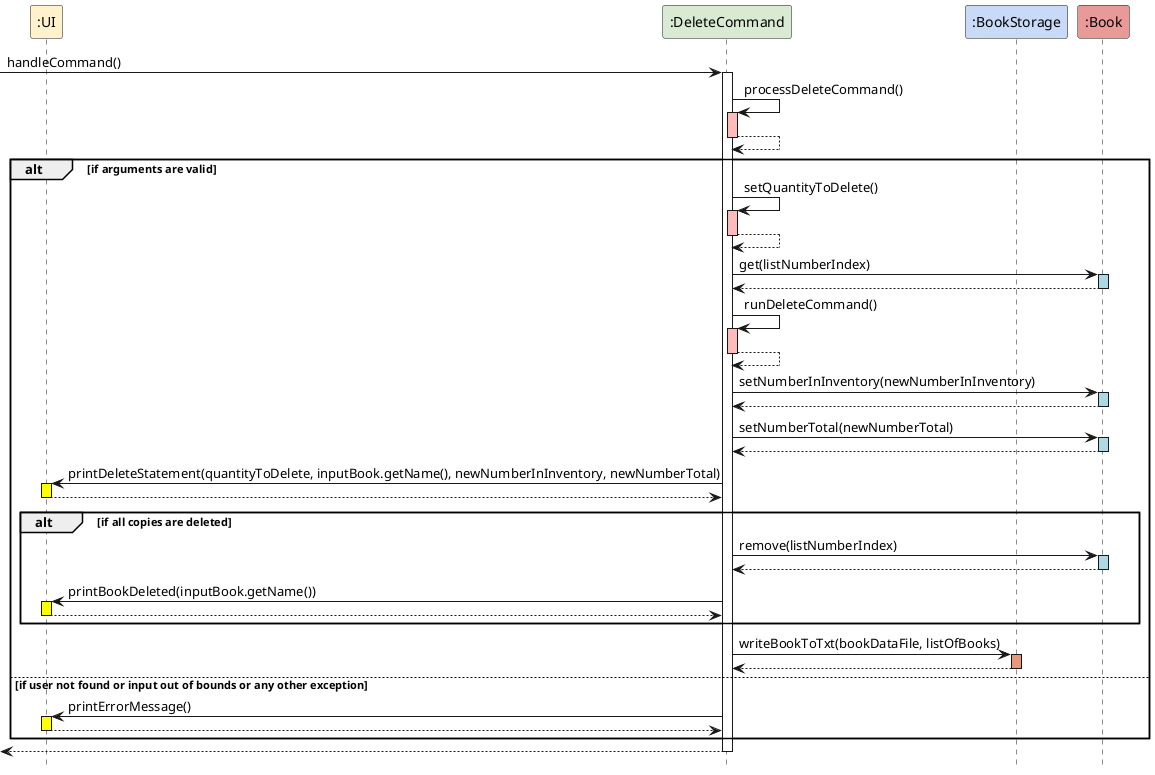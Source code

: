 @startuml
' Define colors using preprocessor directives
!define UI_COLOR #FFF2CC
!define DELETE_COLOR #D9EAD3
!define STORAGE_COLOR #C9DAF8
!define BOOK_COLOR #EA9999

hide footbox

' Define participants with colors
participant ":UI" as Ui UI_COLOR
participant ":DeleteCommand" as delCmd DELETE_COLOR
participant ":BookStorage" as bStorage STORAGE_COLOR
participant ":Book" as book BOOK_COLOR

' Sequence of interactions
[-> delCmd : handleCommand()
activate delCmd

delCmd -> delCmd : processDeleteCommand()
activate delCmd #FFBBBB
delCmd --> delCmd
deactivate delCmd

alt if arguments are valid
    delCmd -> delCmd : setQuantityToDelete()
    activate delCmd #FFBBBB
    delCmd --> delCmd
    deactivate delCmd

    delCmd -> book : get(listNumberIndex)
    activate book #ADD8E6
    book --> delCmd
    deactivate book

    delCmd -> delCmd : runDeleteCommand()
    activate delCmd #FFBBBB
    delCmd --> delCmd
    deactivate delCmd

    delCmd -> book : setNumberInInventory(newNumberInInventory)
    activate book #ADD8E6
    book --> delCmd
    deactivate book

    delCmd -> book : setNumberTotal(newNumberTotal)
    activate book #ADD8E6
    book --> delCmd
    deactivate book

    delCmd -> Ui : printDeleteStatement(quantityToDelete, inputBook.getName(), newNumberInInventory, newNumberTotal)
    activate Ui #Yellow
    Ui --> delCmd
    deactivate Ui

    alt if all copies are deleted
        delCmd -> book : remove(listNumberIndex)
        activate book #ADD8E6
        book --> delCmd
        deactivate book

        delCmd -> Ui : printBookDeleted(inputBook.getName())
        activate Ui #Yellow
        Ui --> delCmd
        deactivate Ui
    end

    delCmd -> bStorage : writeBookToTxt(bookDataFile, listOfBooks)
    activate bStorage #DarkSalmon
    bStorage --> delCmd
    deactivate bStorage
else if user not found or input out of bounds or any other exception
    delCmd -> Ui : printErrorMessage()
    activate Ui #Yellow
    Ui --> delCmd
    deactivate Ui
end

[<-- delCmd
deactivate delCmd

@enduml
